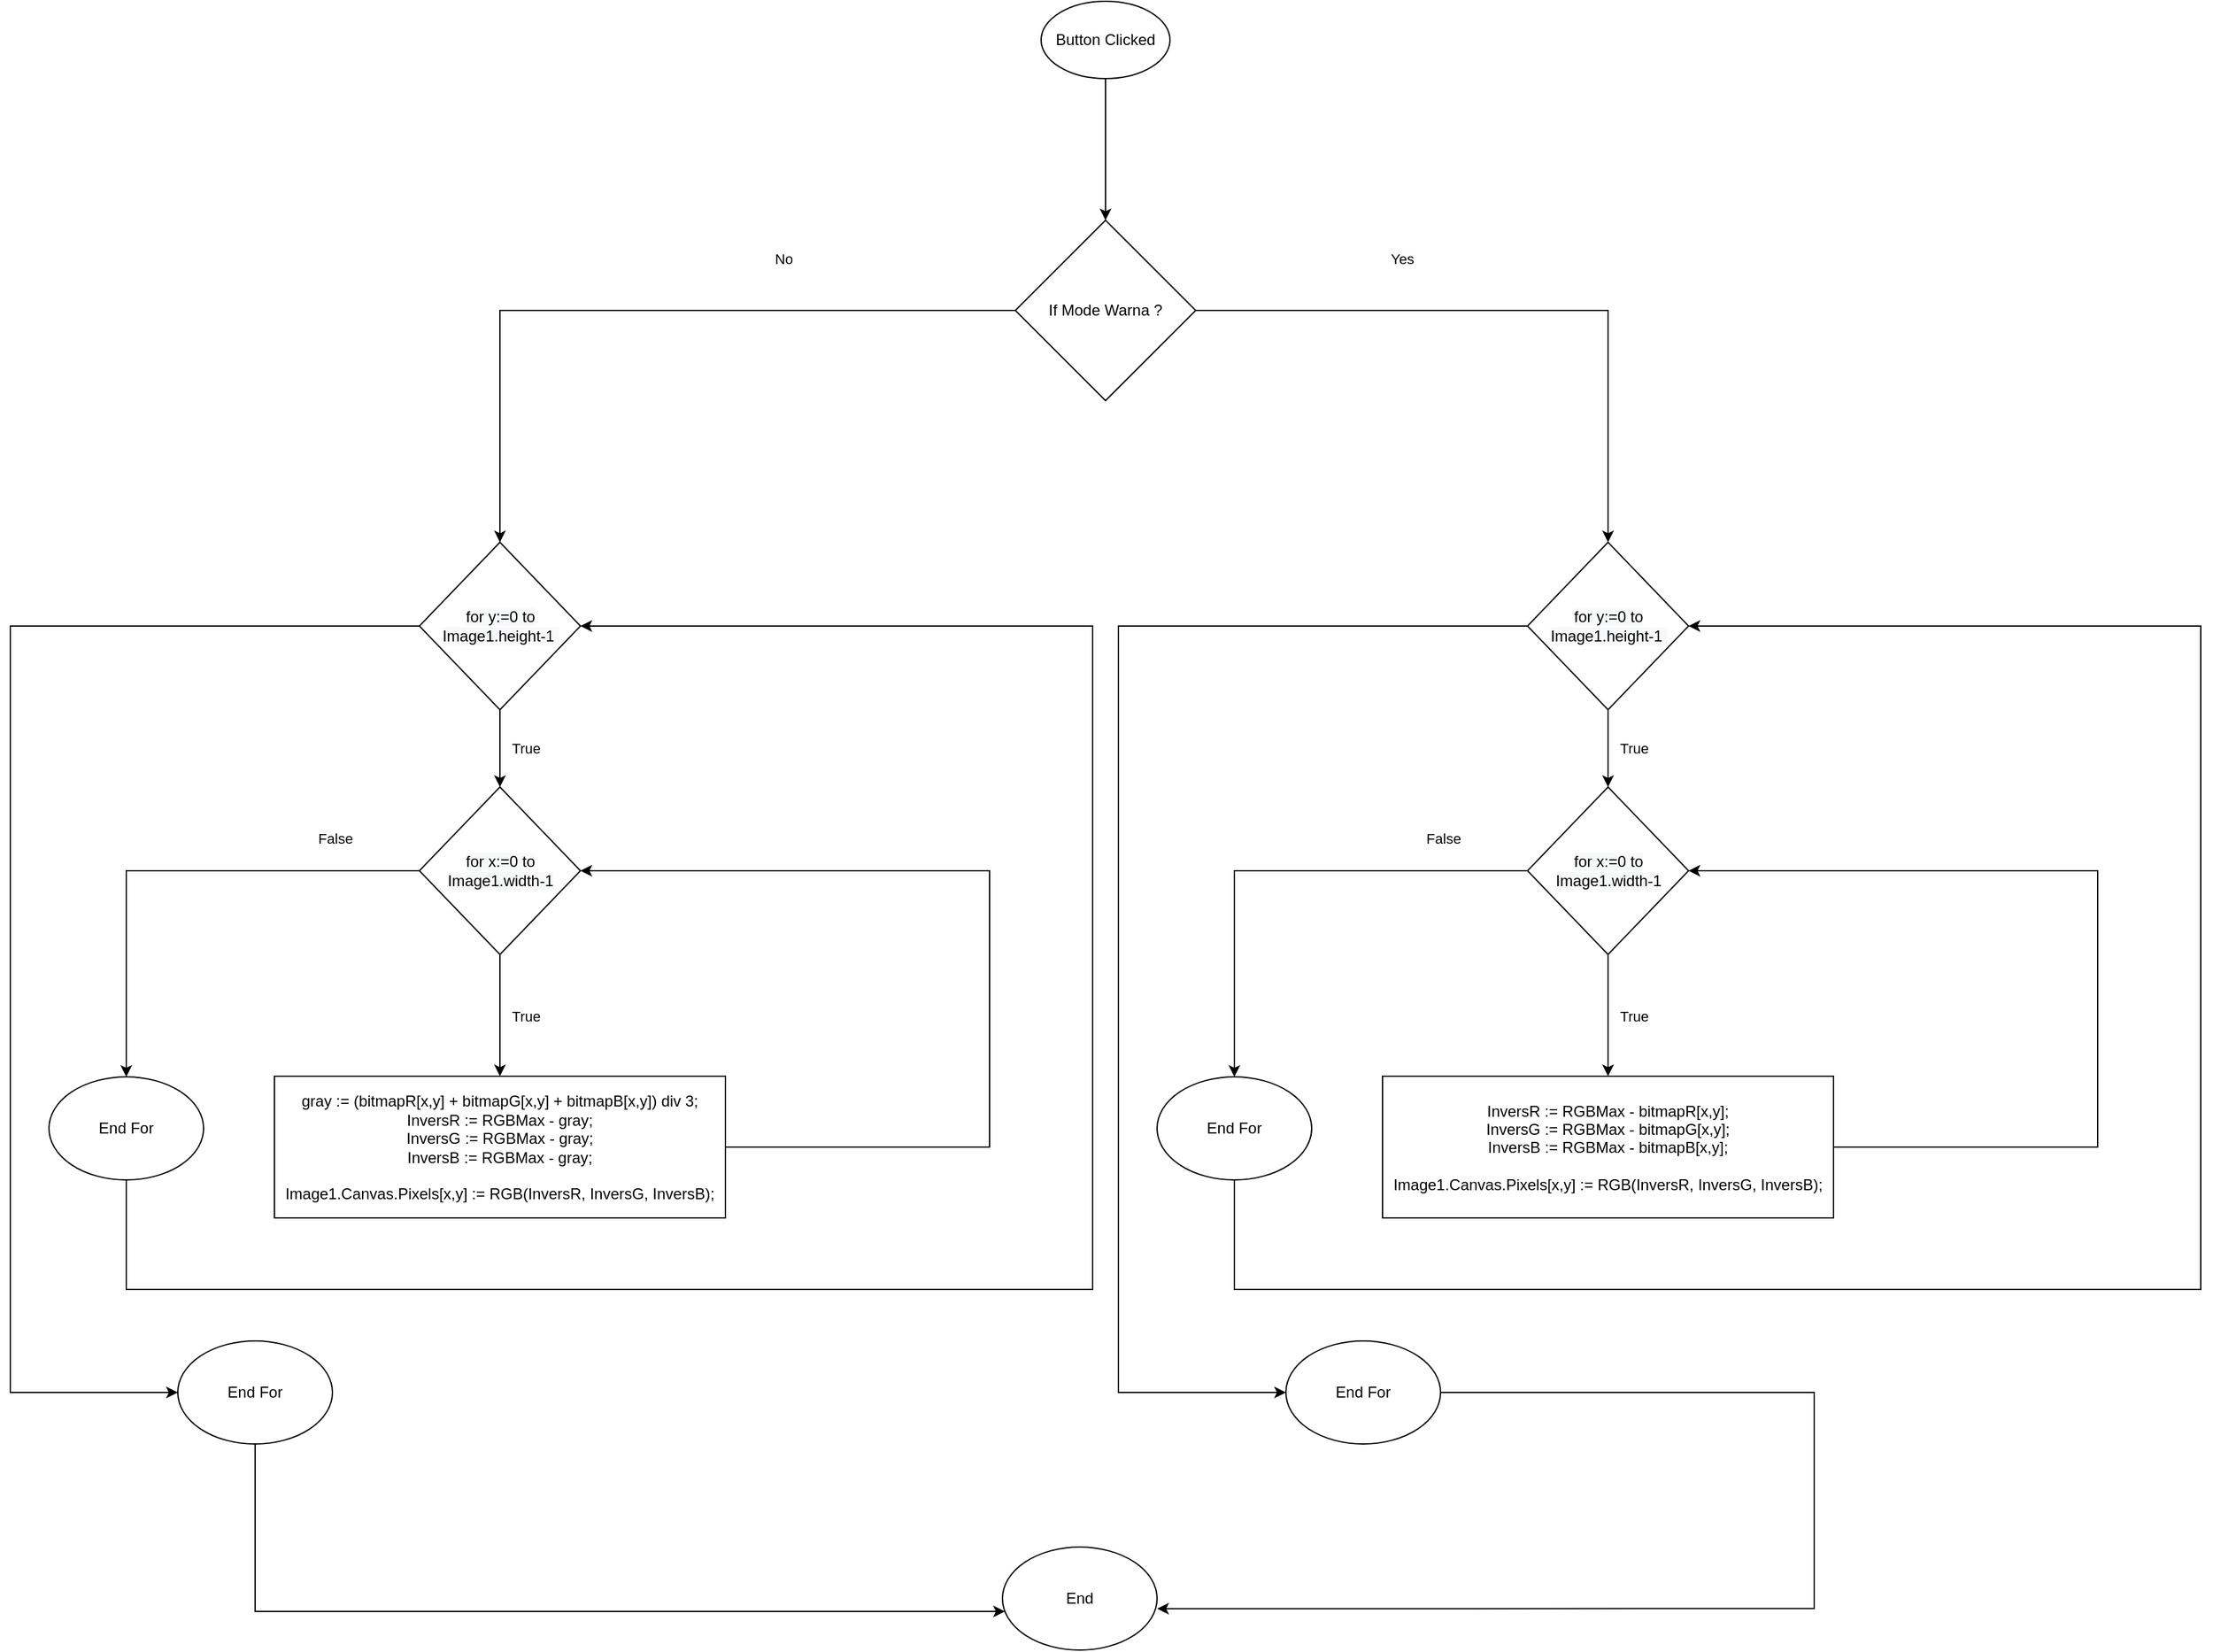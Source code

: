 <mxfile version="13.7.7" type="device"><diagram id="C5RBs43oDa-KdzZeNtuy" name="Page-1"><mxGraphModel dx="2875" dy="1794" grid="1" gridSize="10" guides="1" tooltips="1" connect="1" arrows="1" fold="1" page="1" pageScale="1" pageWidth="827" pageHeight="1169" math="0" shadow="0"><root><mxCell id="WIyWlLk6GJQsqaUBKTNV-0"/><mxCell id="WIyWlLk6GJQsqaUBKTNV-1" parent="WIyWlLk6GJQsqaUBKTNV-0"/><mxCell id="CugEE1CdTqC2Nl0Yx1Or-1" value="" style="edgeStyle=orthogonalEdgeStyle;rounded=0;orthogonalLoop=1;jettySize=auto;html=1;" edge="1" parent="WIyWlLk6GJQsqaUBKTNV-1" source="3P4yKAa0O-I9-Cx4cVGD-0" target="CugEE1CdTqC2Nl0Yx1Or-0"><mxGeometry relative="1" as="geometry"/></mxCell><mxCell id="3P4yKAa0O-I9-Cx4cVGD-0" value="Button Clicked" style="ellipse;whiteSpace=wrap;html=1;" parent="WIyWlLk6GJQsqaUBKTNV-1" vertex="1"><mxGeometry x="-150" y="-250" width="100" height="60" as="geometry"/></mxCell><mxCell id="hS_Q5SWF3bn3gPzm6_oY-3" value="True" style="edgeStyle=orthogonalEdgeStyle;rounded=0;orthogonalLoop=1;jettySize=auto;html=1;" parent="WIyWlLk6GJQsqaUBKTNV-1" source="hS_Q5SWF3bn3gPzm6_oY-0" target="hS_Q5SWF3bn3gPzm6_oY-2" edge="1"><mxGeometry y="20" relative="1" as="geometry"><mxPoint as="offset"/></mxGeometry></mxCell><mxCell id="hS_Q5SWF3bn3gPzm6_oY-20" value="" style="edgeStyle=orthogonalEdgeStyle;rounded=0;orthogonalLoop=1;jettySize=auto;html=1;" parent="WIyWlLk6GJQsqaUBKTNV-1" source="hS_Q5SWF3bn3gPzm6_oY-0" target="hS_Q5SWF3bn3gPzm6_oY-19" edge="1"><mxGeometry relative="1" as="geometry"><Array as="points"><mxPoint x="-90" y="235"/><mxPoint x="-90" y="830"/></Array></mxGeometry></mxCell><mxCell id="hS_Q5SWF3bn3gPzm6_oY-0" value="&lt;span style=&quot;color: rgb(0 , 0 , 0) ; font-family: &amp;#34;helvetica&amp;#34; ; font-size: 12px ; font-style: normal ; font-weight: 400 ; letter-spacing: normal ; text-align: center ; text-indent: 0px ; text-transform: none ; word-spacing: 0px ; background-color: rgb(248 , 249 , 250) ; display: inline ; float: none&quot;&gt;for y:=0 to Image1.height-1&amp;nbsp;&lt;/span&gt;" style="rhombus;whiteSpace=wrap;html=1;" parent="WIyWlLk6GJQsqaUBKTNV-1" vertex="1"><mxGeometry x="227.5" y="170" width="125" height="130" as="geometry"/></mxCell><mxCell id="hS_Q5SWF3bn3gPzm6_oY-7" value="True" style="edgeStyle=orthogonalEdgeStyle;rounded=0;orthogonalLoop=1;jettySize=auto;html=1;" parent="WIyWlLk6GJQsqaUBKTNV-1" source="hS_Q5SWF3bn3gPzm6_oY-2" target="hS_Q5SWF3bn3gPzm6_oY-8" edge="1"><mxGeometry x="0.0" y="20" relative="1" as="geometry"><mxPoint as="offset"/><mxPoint x="290.1" y="550.091" as="targetPoint"/></mxGeometry></mxCell><mxCell id="hS_Q5SWF3bn3gPzm6_oY-17" value="False" style="edgeStyle=orthogonalEdgeStyle;rounded=0;orthogonalLoop=1;jettySize=auto;html=1;" parent="WIyWlLk6GJQsqaUBKTNV-1" source="hS_Q5SWF3bn3gPzm6_oY-2" target="hS_Q5SWF3bn3gPzm6_oY-16" edge="1"><mxGeometry x="-0.658" y="-25" relative="1" as="geometry"><mxPoint x="1" as="offset"/></mxGeometry></mxCell><mxCell id="hS_Q5SWF3bn3gPzm6_oY-2" value="&lt;span style=&quot;color: rgb(0 , 0 , 0) ; font-family: &amp;#34;helvetica&amp;#34; ; font-size: 12px ; font-style: normal ; font-weight: 400 ; letter-spacing: normal ; text-align: center ; text-indent: 0px ; text-transform: none ; word-spacing: 0px ; background-color: rgb(248 , 249 , 250) ; display: inline ; float: none&quot;&gt;for x:=0 to Image1.width-1&lt;/span&gt;" style="rhombus;whiteSpace=wrap;html=1;" parent="WIyWlLk6GJQsqaUBKTNV-1" vertex="1"><mxGeometry x="227.5" y="360" width="125" height="130" as="geometry"/></mxCell><mxCell id="hS_Q5SWF3bn3gPzm6_oY-10" style="edgeStyle=orthogonalEdgeStyle;rounded=0;orthogonalLoop=1;jettySize=auto;html=1;exitX=1;exitY=0.5;exitDx=0;exitDy=0;entryX=1;entryY=0.5;entryDx=0;entryDy=0;" parent="WIyWlLk6GJQsqaUBKTNV-1" source="hS_Q5SWF3bn3gPzm6_oY-8" target="hS_Q5SWF3bn3gPzm6_oY-2" edge="1"><mxGeometry relative="1" as="geometry"><Array as="points"><mxPoint x="670" y="640"/><mxPoint x="670" y="425"/></Array></mxGeometry></mxCell><mxCell id="hS_Q5SWF3bn3gPzm6_oY-8" value="InversR := RGBMax - bitmapR[x,y];&lt;br&gt;InversG := RGBMax - bitmapG[x,y];&lt;br&gt;InversB := RGBMax - bitmapB[x,y];&lt;br&gt;&lt;br&gt;Image1.Canvas.Pixels[x,y] := RGB(InversR, InversG, InversB);" style="whiteSpace=wrap;html=1;" parent="WIyWlLk6GJQsqaUBKTNV-1" vertex="1"><mxGeometry x="114.99" y="584.5" width="350.01" height="110" as="geometry"/></mxCell><mxCell id="hS_Q5SWF3bn3gPzm6_oY-18" style="edgeStyle=orthogonalEdgeStyle;rounded=0;orthogonalLoop=1;jettySize=auto;html=1;exitX=0.5;exitY=1;exitDx=0;exitDy=0;entryX=1;entryY=0.5;entryDx=0;entryDy=0;" parent="WIyWlLk6GJQsqaUBKTNV-1" source="hS_Q5SWF3bn3gPzm6_oY-16" target="hS_Q5SWF3bn3gPzm6_oY-0" edge="1"><mxGeometry relative="1" as="geometry"><Array as="points"><mxPoint y="750"/><mxPoint x="750" y="750"/><mxPoint x="750" y="235"/></Array></mxGeometry></mxCell><mxCell id="hS_Q5SWF3bn3gPzm6_oY-16" value="End For" style="ellipse;whiteSpace=wrap;html=1;" parent="WIyWlLk6GJQsqaUBKTNV-1" vertex="1"><mxGeometry x="-60" y="585" width="120" height="80" as="geometry"/></mxCell><mxCell id="CugEE1CdTqC2Nl0Yx1Or-16" style="edgeStyle=orthogonalEdgeStyle;rounded=0;orthogonalLoop=1;jettySize=auto;html=1;exitX=1;exitY=0.5;exitDx=0;exitDy=0;entryX=1.001;entryY=0.598;entryDx=0;entryDy=0;entryPerimeter=0;" edge="1" parent="WIyWlLk6GJQsqaUBKTNV-1" source="hS_Q5SWF3bn3gPzm6_oY-19" target="CugEE1CdTqC2Nl0Yx1Or-15"><mxGeometry relative="1" as="geometry"><Array as="points"><mxPoint x="450" y="830"/><mxPoint x="450" y="998"/></Array></mxGeometry></mxCell><mxCell id="hS_Q5SWF3bn3gPzm6_oY-19" value="End For" style="ellipse;whiteSpace=wrap;html=1;" parent="WIyWlLk6GJQsqaUBKTNV-1" vertex="1"><mxGeometry x="40" y="790" width="120" height="80" as="geometry"/></mxCell><mxCell id="CugEE1CdTqC2Nl0Yx1Or-2" value="Yes" style="edgeStyle=orthogonalEdgeStyle;rounded=0;orthogonalLoop=1;jettySize=auto;html=1;exitX=1;exitY=0.5;exitDx=0;exitDy=0;" edge="1" parent="WIyWlLk6GJQsqaUBKTNV-1" source="CugEE1CdTqC2Nl0Yx1Or-0" target="hS_Q5SWF3bn3gPzm6_oY-0"><mxGeometry x="-0.36" y="40" relative="1" as="geometry"><mxPoint as="offset"/></mxGeometry></mxCell><mxCell id="CugEE1CdTqC2Nl0Yx1Or-17" value="No" style="edgeStyle=orthogonalEdgeStyle;rounded=0;orthogonalLoop=1;jettySize=auto;html=1;exitX=0;exitY=0.5;exitDx=0;exitDy=0;entryX=0.5;entryY=0;entryDx=0;entryDy=0;" edge="1" parent="WIyWlLk6GJQsqaUBKTNV-1" source="CugEE1CdTqC2Nl0Yx1Or-0" target="CugEE1CdTqC2Nl0Yx1Or-5"><mxGeometry x="-0.379" y="-40" relative="1" as="geometry"><mxPoint as="offset"/></mxGeometry></mxCell><mxCell id="CugEE1CdTqC2Nl0Yx1Or-0" value="If Mode Warna ?" style="rhombus;whiteSpace=wrap;html=1;" vertex="1" parent="WIyWlLk6GJQsqaUBKTNV-1"><mxGeometry x="-170" y="-80" width="140" height="140" as="geometry"/></mxCell><mxCell id="CugEE1CdTqC2Nl0Yx1Or-3" value="True" style="edgeStyle=orthogonalEdgeStyle;rounded=0;orthogonalLoop=1;jettySize=auto;html=1;" edge="1" parent="WIyWlLk6GJQsqaUBKTNV-1" source="CugEE1CdTqC2Nl0Yx1Or-5" target="CugEE1CdTqC2Nl0Yx1Or-8"><mxGeometry y="20" relative="1" as="geometry"><mxPoint as="offset"/></mxGeometry></mxCell><mxCell id="CugEE1CdTqC2Nl0Yx1Or-4" value="" style="edgeStyle=orthogonalEdgeStyle;rounded=0;orthogonalLoop=1;jettySize=auto;html=1;" edge="1" parent="WIyWlLk6GJQsqaUBKTNV-1" source="CugEE1CdTqC2Nl0Yx1Or-5" target="CugEE1CdTqC2Nl0Yx1Or-14"><mxGeometry relative="1" as="geometry"><Array as="points"><mxPoint x="-950" y="235"/><mxPoint x="-950" y="830"/></Array></mxGeometry></mxCell><mxCell id="CugEE1CdTqC2Nl0Yx1Or-5" value="&lt;span style=&quot;color: rgb(0 , 0 , 0) ; font-family: &amp;#34;helvetica&amp;#34; ; font-size: 12px ; font-style: normal ; font-weight: 400 ; letter-spacing: normal ; text-align: center ; text-indent: 0px ; text-transform: none ; word-spacing: 0px ; background-color: rgb(248 , 249 , 250) ; display: inline ; float: none&quot;&gt;for y:=0 to Image1.height-1&amp;nbsp;&lt;/span&gt;" style="rhombus;whiteSpace=wrap;html=1;" vertex="1" parent="WIyWlLk6GJQsqaUBKTNV-1"><mxGeometry x="-632.5" y="170" width="125" height="130" as="geometry"/></mxCell><mxCell id="CugEE1CdTqC2Nl0Yx1Or-6" value="True" style="edgeStyle=orthogonalEdgeStyle;rounded=0;orthogonalLoop=1;jettySize=auto;html=1;" edge="1" parent="WIyWlLk6GJQsqaUBKTNV-1" source="CugEE1CdTqC2Nl0Yx1Or-8" target="CugEE1CdTqC2Nl0Yx1Or-10"><mxGeometry x="0.0" y="20" relative="1" as="geometry"><mxPoint as="offset"/><mxPoint x="-569.9" y="550.091" as="targetPoint"/></mxGeometry></mxCell><mxCell id="CugEE1CdTqC2Nl0Yx1Or-7" value="False" style="edgeStyle=orthogonalEdgeStyle;rounded=0;orthogonalLoop=1;jettySize=auto;html=1;" edge="1" parent="WIyWlLk6GJQsqaUBKTNV-1" source="CugEE1CdTqC2Nl0Yx1Or-8" target="CugEE1CdTqC2Nl0Yx1Or-12"><mxGeometry x="-0.658" y="-25" relative="1" as="geometry"><mxPoint x="1" as="offset"/></mxGeometry></mxCell><mxCell id="CugEE1CdTqC2Nl0Yx1Or-8" value="&lt;span style=&quot;color: rgb(0 , 0 , 0) ; font-family: &amp;#34;helvetica&amp;#34; ; font-size: 12px ; font-style: normal ; font-weight: 400 ; letter-spacing: normal ; text-align: center ; text-indent: 0px ; text-transform: none ; word-spacing: 0px ; background-color: rgb(248 , 249 , 250) ; display: inline ; float: none&quot;&gt;for x:=0 to Image1.width-1&lt;/span&gt;" style="rhombus;whiteSpace=wrap;html=1;" vertex="1" parent="WIyWlLk6GJQsqaUBKTNV-1"><mxGeometry x="-632.5" y="360" width="125" height="130" as="geometry"/></mxCell><mxCell id="CugEE1CdTqC2Nl0Yx1Or-9" style="edgeStyle=orthogonalEdgeStyle;rounded=0;orthogonalLoop=1;jettySize=auto;html=1;exitX=1;exitY=0.5;exitDx=0;exitDy=0;entryX=1;entryY=0.5;entryDx=0;entryDy=0;" edge="1" parent="WIyWlLk6GJQsqaUBKTNV-1" source="CugEE1CdTqC2Nl0Yx1Or-10" target="CugEE1CdTqC2Nl0Yx1Or-8"><mxGeometry relative="1" as="geometry"><Array as="points"><mxPoint x="-190" y="640"/><mxPoint x="-190" y="425"/></Array></mxGeometry></mxCell><mxCell id="CugEE1CdTqC2Nl0Yx1Or-10" value="&lt;div&gt;gray := (bitmapR[x,y] + bitmapG[x,y] + bitmapB[x,y]) div 3;&lt;/div&gt;&lt;div&gt;&lt;span&gt;InversR := RGBMax - gray;&lt;/span&gt;&lt;/div&gt;&lt;div&gt;&lt;span&gt;InversG := RGBMax - gray;&lt;/span&gt;&lt;/div&gt;&lt;div&gt;&lt;span&gt;InversB := RGBMax - gray;&lt;/span&gt;&lt;/div&gt;&lt;div&gt;&lt;span&gt;&lt;br&gt;&lt;/span&gt;&lt;/div&gt;&lt;div&gt;&lt;span&gt;Image1.Canvas.Pixels[x,y] := RGB(InversR, InversG, InversB);&lt;br&gt;&lt;/span&gt;&lt;/div&gt;" style="whiteSpace=wrap;html=1;align=center;" vertex="1" parent="WIyWlLk6GJQsqaUBKTNV-1"><mxGeometry x="-745.01" y="584.5" width="350.01" height="110" as="geometry"/></mxCell><mxCell id="CugEE1CdTqC2Nl0Yx1Or-11" style="edgeStyle=orthogonalEdgeStyle;rounded=0;orthogonalLoop=1;jettySize=auto;html=1;exitX=0.5;exitY=1;exitDx=0;exitDy=0;entryX=1;entryY=0.5;entryDx=0;entryDy=0;" edge="1" parent="WIyWlLk6GJQsqaUBKTNV-1" source="CugEE1CdTqC2Nl0Yx1Or-12" target="CugEE1CdTqC2Nl0Yx1Or-5"><mxGeometry relative="1" as="geometry"><Array as="points"><mxPoint x="-860" y="750"/><mxPoint x="-110" y="750"/><mxPoint x="-110" y="235"/></Array></mxGeometry></mxCell><mxCell id="CugEE1CdTqC2Nl0Yx1Or-12" value="End For" style="ellipse;whiteSpace=wrap;html=1;" vertex="1" parent="WIyWlLk6GJQsqaUBKTNV-1"><mxGeometry x="-920" y="585" width="120" height="80" as="geometry"/></mxCell><mxCell id="CugEE1CdTqC2Nl0Yx1Or-13" value="" style="edgeStyle=orthogonalEdgeStyle;rounded=0;orthogonalLoop=1;jettySize=auto;html=1;" edge="1" parent="WIyWlLk6GJQsqaUBKTNV-1" source="CugEE1CdTqC2Nl0Yx1Or-14" target="CugEE1CdTqC2Nl0Yx1Or-15"><mxGeometry relative="1" as="geometry"><Array as="points"><mxPoint x="-760" y="1000"/></Array></mxGeometry></mxCell><mxCell id="CugEE1CdTqC2Nl0Yx1Or-14" value="End For" style="ellipse;whiteSpace=wrap;html=1;" vertex="1" parent="WIyWlLk6GJQsqaUBKTNV-1"><mxGeometry x="-820" y="790" width="120" height="80" as="geometry"/></mxCell><mxCell id="CugEE1CdTqC2Nl0Yx1Or-15" value="End" style="ellipse;whiteSpace=wrap;html=1;" vertex="1" parent="WIyWlLk6GJQsqaUBKTNV-1"><mxGeometry x="-180" y="950" width="120" height="80" as="geometry"/></mxCell></root></mxGraphModel></diagram></mxfile>